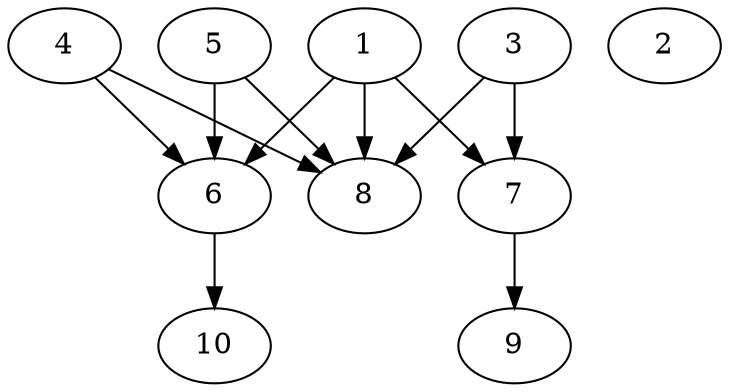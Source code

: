 // DAG automatically generated by daggen at Thu Oct  3 13:58:05 2019
// ./daggen --dot -n 10 --ccr 0.4 --fat 0.7 --regular 0.7 --density 0.7 --mindata 5242880 --maxdata 52428800 
digraph G {
  1 [size="52823040", alpha="0.16", expect_size="21129216"] 
  1 -> 6 [size ="21129216"]
  1 -> 7 [size ="21129216"]
  1 -> 8 [size ="21129216"]
  2 [size="71802880", alpha="0.15", expect_size="28721152"] 
  3 [size="14763520", alpha="0.19", expect_size="5905408"] 
  3 -> 7 [size ="5905408"]
  3 -> 8 [size ="5905408"]
  4 [size="125621760", alpha="0.05", expect_size="50248704"] 
  4 -> 6 [size ="50248704"]
  4 -> 8 [size ="50248704"]
  5 [size="127262720", alpha="0.04", expect_size="50905088"] 
  5 -> 6 [size ="50905088"]
  5 -> 8 [size ="50905088"]
  6 [size="39050240", alpha="0.02", expect_size="15620096"] 
  6 -> 10 [size ="15620096"]
  7 [size="59932160", alpha="0.09", expect_size="23972864"] 
  7 -> 9 [size ="23972864"]
  8 [size="102917120", alpha="0.13", expect_size="41166848"] 
  9 [size="117806080", alpha="0.06", expect_size="47122432"] 
  10 [size="121313280", alpha="0.07", expect_size="48525312"] 
}
